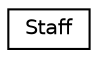 digraph "Graphical Class Hierarchy"
{
  edge [fontname="Helvetica",fontsize="10",labelfontname="Helvetica",labelfontsize="10"];
  node [fontname="Helvetica",fontsize="10",shape=record];
  rankdir="LR";
  Node1 [label="Staff",height=0.2,width=0.4,color="black", fillcolor="white", style="filled",URL="$class_staff.html"];
}
